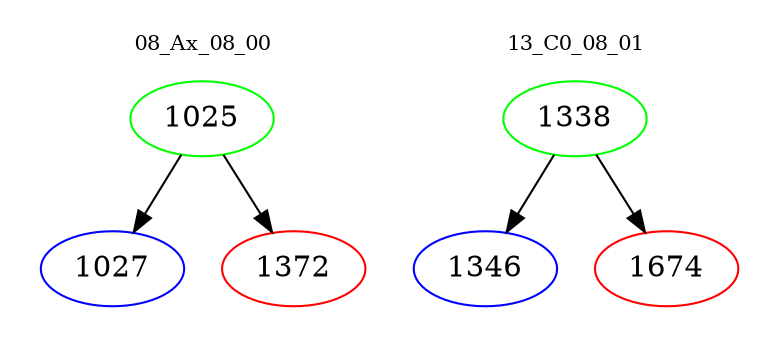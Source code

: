 digraph{
subgraph cluster_0 {
color = white
label = "08_Ax_08_00";
fontsize=10;
T0_1025 [label="1025", color="green"]
T0_1025 -> T0_1027 [color="black"]
T0_1027 [label="1027", color="blue"]
T0_1025 -> T0_1372 [color="black"]
T0_1372 [label="1372", color="red"]
}
subgraph cluster_1 {
color = white
label = "13_C0_08_01";
fontsize=10;
T1_1338 [label="1338", color="green"]
T1_1338 -> T1_1346 [color="black"]
T1_1346 [label="1346", color="blue"]
T1_1338 -> T1_1674 [color="black"]
T1_1674 [label="1674", color="red"]
}
}
